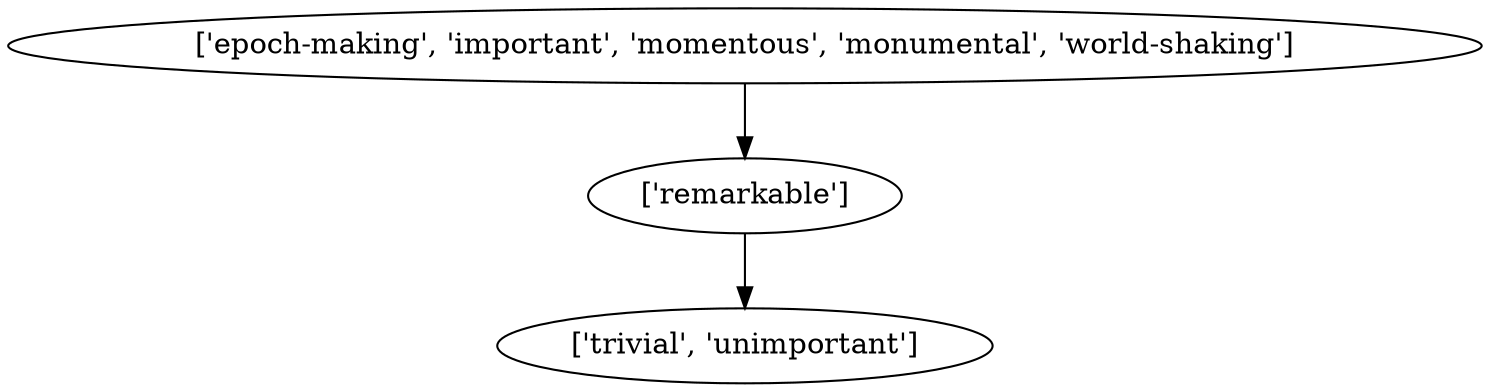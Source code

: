 strict digraph  {
	"['remarkable']" -> "['trivial', 'unimportant']";
	"['epoch-making', 'important', 'momentous', 'monumental', 'world-shaking']" -> "['remarkable']";
}
